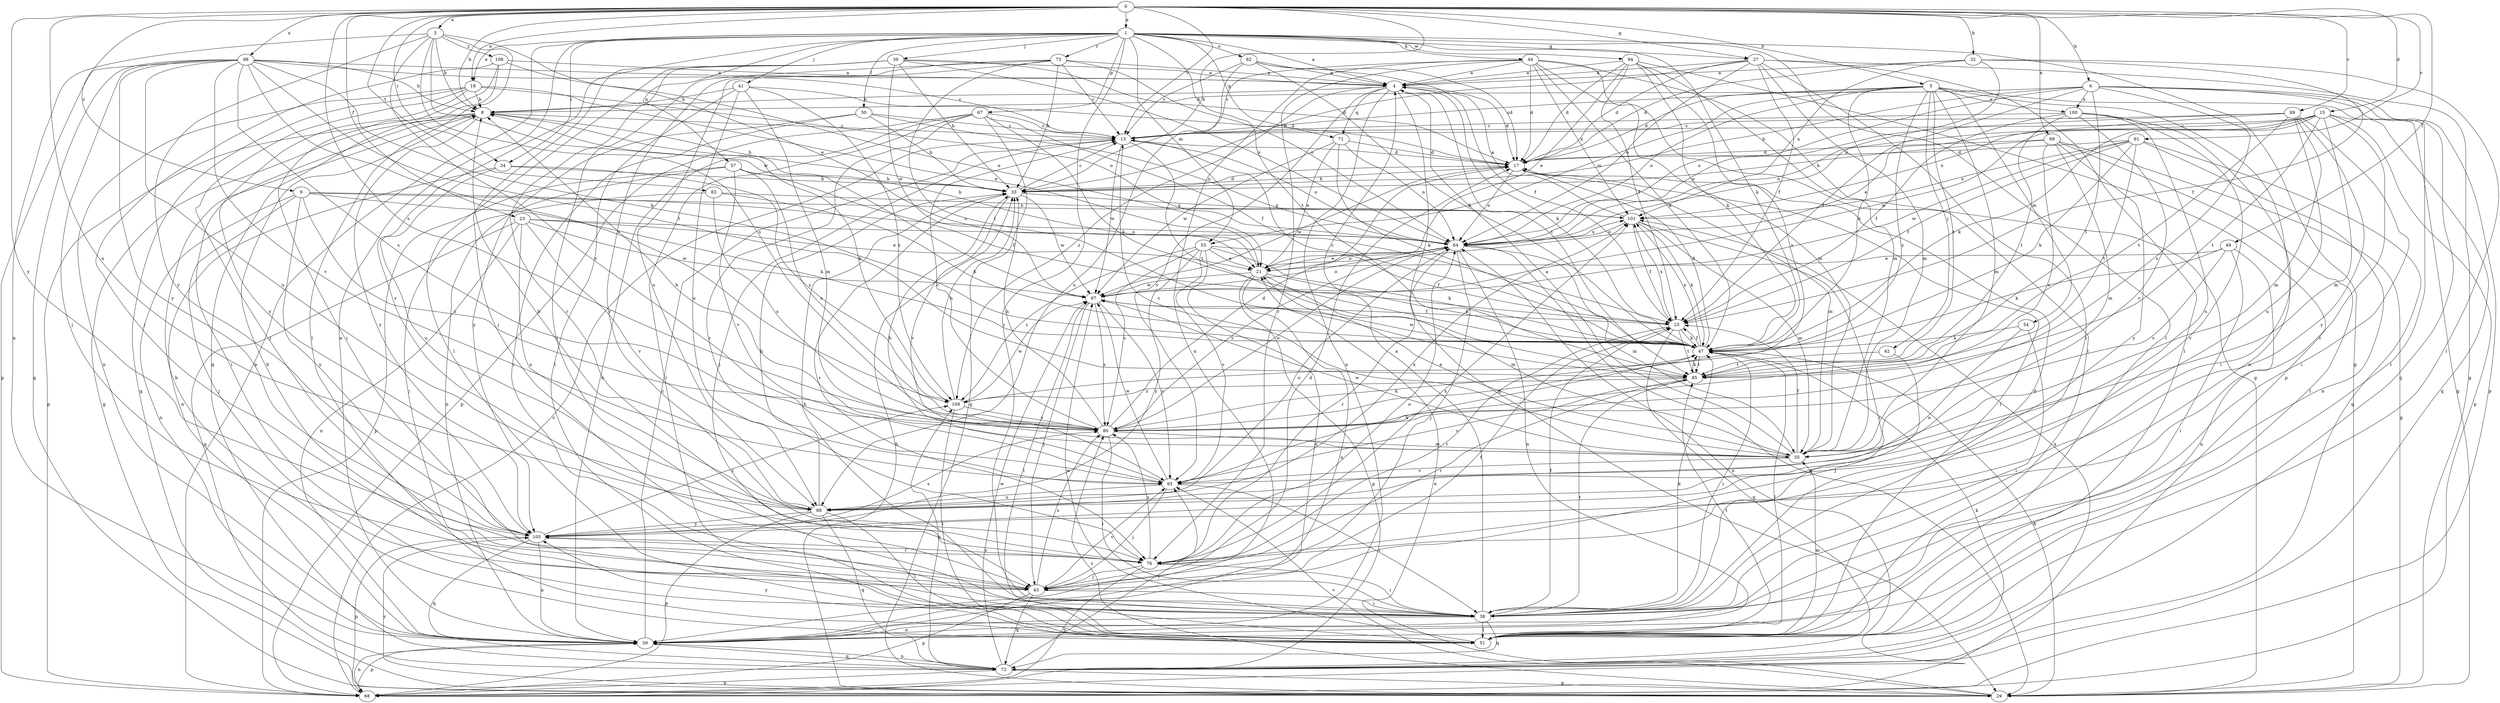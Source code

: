 strict digraph  {
0;
1;
3;
4;
5;
6;
8;
9;
13;
15;
17;
18;
21;
23;
25;
27;
29;
32;
33;
34;
38;
39;
41;
42;
43;
44;
47;
49;
50;
51;
53;
54;
55;
57;
59;
62;
64;
67;
68;
71;
72;
73;
76;
80;
83;
85;
88;
89;
91;
93;
94;
97;
98;
99;
100;
101;
105;
108;
109;
0 -> 1  [label=a];
0 -> 3  [label=a];
0 -> 5  [label=b];
0 -> 6  [label=b];
0 -> 8  [label=b];
0 -> 9  [label=c];
0 -> 13  [label=c];
0 -> 15  [label=d];
0 -> 18  [label=e];
0 -> 23  [label=f];
0 -> 27  [label=g];
0 -> 32  [label=h];
0 -> 33  [label=h];
0 -> 34  [label=i];
0 -> 49  [label=l];
0 -> 80  [label=s];
0 -> 83  [label=t];
0 -> 88  [label=u];
0 -> 89  [label=v];
0 -> 91  [label=v];
0 -> 98  [label=x];
0 -> 99  [label=x];
0 -> 105  [label=y];
1 -> 4  [label=a];
1 -> 18  [label=e];
1 -> 27  [label=g];
1 -> 29  [label=g];
1 -> 34  [label=i];
1 -> 38  [label=i];
1 -> 39  [label=j];
1 -> 41  [label=j];
1 -> 44  [label=k];
1 -> 47  [label=k];
1 -> 50  [label=l];
1 -> 51  [label=l];
1 -> 53  [label=m];
1 -> 57  [label=n];
1 -> 59  [label=n];
1 -> 62  [label=o];
1 -> 67  [label=p];
1 -> 68  [label=p];
1 -> 71  [label=q];
1 -> 73  [label=r];
1 -> 76  [label=r];
1 -> 85  [label=t];
1 -> 94  [label=w];
3 -> 8  [label=b];
3 -> 21  [label=e];
3 -> 51  [label=l];
3 -> 59  [label=n];
3 -> 80  [label=s];
3 -> 93  [label=v];
3 -> 97  [label=w];
3 -> 105  [label=y];
3 -> 108  [label=z];
4 -> 8  [label=b];
4 -> 17  [label=d];
4 -> 29  [label=g];
4 -> 47  [label=k];
4 -> 59  [label=n];
4 -> 71  [label=q];
4 -> 85  [label=t];
4 -> 93  [label=v];
4 -> 109  [label=z];
5 -> 13  [label=c];
5 -> 17  [label=d];
5 -> 29  [label=g];
5 -> 42  [label=j];
5 -> 47  [label=k];
5 -> 53  [label=m];
5 -> 54  [label=m];
5 -> 55  [label=m];
5 -> 59  [label=n];
5 -> 64  [label=o];
5 -> 85  [label=t];
5 -> 100  [label=x];
5 -> 109  [label=z];
6 -> 8  [label=b];
6 -> 25  [label=f];
6 -> 33  [label=h];
6 -> 51  [label=l];
6 -> 64  [label=o];
6 -> 68  [label=p];
6 -> 72  [label=q];
6 -> 80  [label=s];
6 -> 85  [label=t];
6 -> 100  [label=x];
8 -> 13  [label=c];
8 -> 29  [label=g];
8 -> 33  [label=h];
8 -> 38  [label=i];
8 -> 68  [label=p];
8 -> 105  [label=y];
9 -> 43  [label=j];
9 -> 47  [label=k];
9 -> 59  [label=n];
9 -> 64  [label=o];
9 -> 80  [label=s];
9 -> 101  [label=x];
9 -> 105  [label=y];
13 -> 17  [label=d];
13 -> 43  [label=j];
13 -> 64  [label=o];
13 -> 85  [label=t];
13 -> 97  [label=w];
15 -> 13  [label=c];
15 -> 47  [label=k];
15 -> 55  [label=m];
15 -> 64  [label=o];
15 -> 68  [label=p];
15 -> 72  [label=q];
15 -> 76  [label=r];
15 -> 85  [label=t];
15 -> 97  [label=w];
15 -> 101  [label=x];
17 -> 33  [label=h];
17 -> 51  [label=l];
17 -> 55  [label=m];
17 -> 64  [label=o];
17 -> 97  [label=w];
18 -> 8  [label=b];
18 -> 21  [label=e];
18 -> 29  [label=g];
18 -> 43  [label=j];
18 -> 59  [label=n];
18 -> 64  [label=o];
18 -> 105  [label=y];
21 -> 8  [label=b];
21 -> 47  [label=k];
21 -> 55  [label=m];
21 -> 59  [label=n];
21 -> 64  [label=o];
21 -> 68  [label=p];
21 -> 97  [label=w];
23 -> 21  [label=e];
23 -> 59  [label=n];
23 -> 64  [label=o];
23 -> 72  [label=q];
23 -> 88  [label=u];
23 -> 93  [label=v];
23 -> 97  [label=w];
25 -> 47  [label=k];
25 -> 72  [label=q];
25 -> 76  [label=r];
25 -> 85  [label=t];
25 -> 101  [label=x];
27 -> 4  [label=a];
27 -> 17  [label=d];
27 -> 25  [label=f];
27 -> 29  [label=g];
27 -> 33  [label=h];
27 -> 38  [label=i];
27 -> 51  [label=l];
27 -> 55  [label=m];
27 -> 64  [label=o];
29 -> 21  [label=e];
29 -> 33  [label=h];
29 -> 47  [label=k];
29 -> 80  [label=s];
29 -> 93  [label=v];
29 -> 105  [label=y];
32 -> 4  [label=a];
32 -> 17  [label=d];
32 -> 25  [label=f];
32 -> 51  [label=l];
32 -> 64  [label=o];
32 -> 101  [label=x];
33 -> 13  [label=c];
33 -> 17  [label=d];
33 -> 76  [label=r];
33 -> 93  [label=v];
33 -> 97  [label=w];
33 -> 101  [label=x];
34 -> 33  [label=h];
34 -> 59  [label=n];
34 -> 88  [label=u];
34 -> 109  [label=z];
38 -> 4  [label=a];
38 -> 8  [label=b];
38 -> 17  [label=d];
38 -> 25  [label=f];
38 -> 33  [label=h];
38 -> 47  [label=k];
38 -> 51  [label=l];
38 -> 59  [label=n];
38 -> 72  [label=q];
38 -> 85  [label=t];
39 -> 4  [label=a];
39 -> 17  [label=d];
39 -> 33  [label=h];
39 -> 43  [label=j];
39 -> 51  [label=l];
39 -> 64  [label=o];
39 -> 76  [label=r];
39 -> 97  [label=w];
41 -> 8  [label=b];
41 -> 17  [label=d];
41 -> 51  [label=l];
41 -> 55  [label=m];
41 -> 88  [label=u];
41 -> 109  [label=z];
42 -> 43  [label=j];
42 -> 85  [label=t];
43 -> 17  [label=d];
43 -> 25  [label=f];
43 -> 38  [label=i];
43 -> 68  [label=p];
43 -> 72  [label=q];
43 -> 80  [label=s];
43 -> 93  [label=v];
44 -> 4  [label=a];
44 -> 13  [label=c];
44 -> 17  [label=d];
44 -> 29  [label=g];
44 -> 47  [label=k];
44 -> 51  [label=l];
44 -> 55  [label=m];
44 -> 59  [label=n];
44 -> 76  [label=r];
44 -> 101  [label=x];
47 -> 13  [label=c];
47 -> 17  [label=d];
47 -> 25  [label=f];
47 -> 38  [label=i];
47 -> 51  [label=l];
47 -> 85  [label=t];
47 -> 97  [label=w];
47 -> 101  [label=x];
49 -> 21  [label=e];
49 -> 38  [label=i];
49 -> 47  [label=k];
49 -> 59  [label=n];
49 -> 80  [label=s];
50 -> 13  [label=c];
50 -> 33  [label=h];
50 -> 38  [label=i];
50 -> 64  [label=o];
50 -> 105  [label=y];
51 -> 8  [label=b];
51 -> 55  [label=m];
51 -> 85  [label=t];
51 -> 97  [label=w];
51 -> 105  [label=y];
53 -> 21  [label=e];
53 -> 25  [label=f];
53 -> 47  [label=k];
53 -> 59  [label=n];
53 -> 80  [label=s];
53 -> 93  [label=v];
53 -> 105  [label=y];
53 -> 109  [label=z];
54 -> 38  [label=i];
54 -> 47  [label=k];
54 -> 88  [label=u];
55 -> 4  [label=a];
55 -> 8  [label=b];
55 -> 13  [label=c];
55 -> 21  [label=e];
55 -> 25  [label=f];
55 -> 93  [label=v];
55 -> 97  [label=w];
57 -> 25  [label=f];
57 -> 33  [label=h];
57 -> 59  [label=n];
57 -> 68  [label=p];
57 -> 80  [label=s];
57 -> 93  [label=v];
59 -> 13  [label=c];
59 -> 68  [label=p];
59 -> 72  [label=q];
62 -> 4  [label=a];
62 -> 13  [label=c];
62 -> 17  [label=d];
62 -> 25  [label=f];
62 -> 47  [label=k];
62 -> 88  [label=u];
64 -> 21  [label=e];
64 -> 29  [label=g];
64 -> 43  [label=j];
64 -> 55  [label=m];
64 -> 59  [label=n];
64 -> 76  [label=r];
64 -> 80  [label=s];
64 -> 101  [label=x];
67 -> 13  [label=c];
67 -> 25  [label=f];
67 -> 29  [label=g];
67 -> 47  [label=k];
67 -> 51  [label=l];
67 -> 59  [label=n];
67 -> 68  [label=p];
67 -> 76  [label=r];
68 -> 13  [label=c];
68 -> 59  [label=n];
68 -> 64  [label=o];
71 -> 17  [label=d];
71 -> 21  [label=e];
71 -> 47  [label=k];
71 -> 64  [label=o];
71 -> 97  [label=w];
72 -> 29  [label=g];
72 -> 47  [label=k];
72 -> 59  [label=n];
72 -> 68  [label=p];
72 -> 93  [label=v];
72 -> 97  [label=w];
72 -> 101  [label=x];
72 -> 109  [label=z];
73 -> 4  [label=a];
73 -> 13  [label=c];
73 -> 33  [label=h];
73 -> 38  [label=i];
73 -> 64  [label=o];
73 -> 76  [label=r];
73 -> 85  [label=t];
73 -> 88  [label=u];
76 -> 38  [label=i];
76 -> 43  [label=j];
76 -> 64  [label=o];
76 -> 68  [label=p];
76 -> 80  [label=s];
76 -> 101  [label=x];
76 -> 105  [label=y];
80 -> 13  [label=c];
80 -> 17  [label=d];
80 -> 33  [label=h];
80 -> 38  [label=i];
80 -> 47  [label=k];
80 -> 55  [label=m];
80 -> 64  [label=o];
83 -> 43  [label=j];
83 -> 47  [label=k];
83 -> 80  [label=s];
83 -> 101  [label=x];
85 -> 47  [label=k];
85 -> 76  [label=r];
85 -> 93  [label=v];
85 -> 109  [label=z];
88 -> 8  [label=b];
88 -> 33  [label=h];
88 -> 51  [label=l];
88 -> 64  [label=o];
88 -> 68  [label=p];
88 -> 72  [label=q];
88 -> 101  [label=x];
88 -> 105  [label=y];
89 -> 13  [label=c];
89 -> 21  [label=e];
89 -> 38  [label=i];
89 -> 55  [label=m];
89 -> 64  [label=o];
89 -> 85  [label=t];
89 -> 88  [label=u];
89 -> 105  [label=y];
91 -> 17  [label=d];
91 -> 25  [label=f];
91 -> 47  [label=k];
91 -> 59  [label=n];
91 -> 72  [label=q];
91 -> 85  [label=t];
91 -> 97  [label=w];
91 -> 101  [label=x];
93 -> 33  [label=h];
93 -> 38  [label=i];
93 -> 43  [label=j];
93 -> 47  [label=k];
93 -> 88  [label=u];
93 -> 97  [label=w];
94 -> 4  [label=a];
94 -> 17  [label=d];
94 -> 21  [label=e];
94 -> 25  [label=f];
94 -> 47  [label=k];
94 -> 55  [label=m];
94 -> 68  [label=p];
94 -> 80  [label=s];
97 -> 25  [label=f];
97 -> 43  [label=j];
97 -> 51  [label=l];
97 -> 64  [label=o];
97 -> 80  [label=s];
97 -> 93  [label=v];
98 -> 4  [label=a];
98 -> 8  [label=b];
98 -> 13  [label=c];
98 -> 29  [label=g];
98 -> 43  [label=j];
98 -> 47  [label=k];
98 -> 68  [label=p];
98 -> 80  [label=s];
98 -> 85  [label=t];
98 -> 88  [label=u];
98 -> 93  [label=v];
98 -> 105  [label=y];
98 -> 109  [label=z];
99 -> 17  [label=d];
99 -> 29  [label=g];
99 -> 33  [label=h];
99 -> 51  [label=l];
99 -> 55  [label=m];
99 -> 80  [label=s];
99 -> 105  [label=y];
100 -> 13  [label=c];
100 -> 25  [label=f];
100 -> 38  [label=i];
100 -> 76  [label=r];
100 -> 85  [label=t];
100 -> 88  [label=u];
100 -> 93  [label=v];
101 -> 4  [label=a];
101 -> 25  [label=f];
101 -> 38  [label=i];
101 -> 47  [label=k];
101 -> 55  [label=m];
101 -> 64  [label=o];
105 -> 59  [label=n];
105 -> 68  [label=p];
105 -> 72  [label=q];
105 -> 76  [label=r];
105 -> 80  [label=s];
105 -> 109  [label=z];
108 -> 4  [label=a];
108 -> 21  [label=e];
108 -> 38  [label=i];
108 -> 43  [label=j];
108 -> 72  [label=q];
109 -> 8  [label=b];
109 -> 33  [label=h];
109 -> 51  [label=l];
109 -> 80  [label=s];
109 -> 97  [label=w];
}
